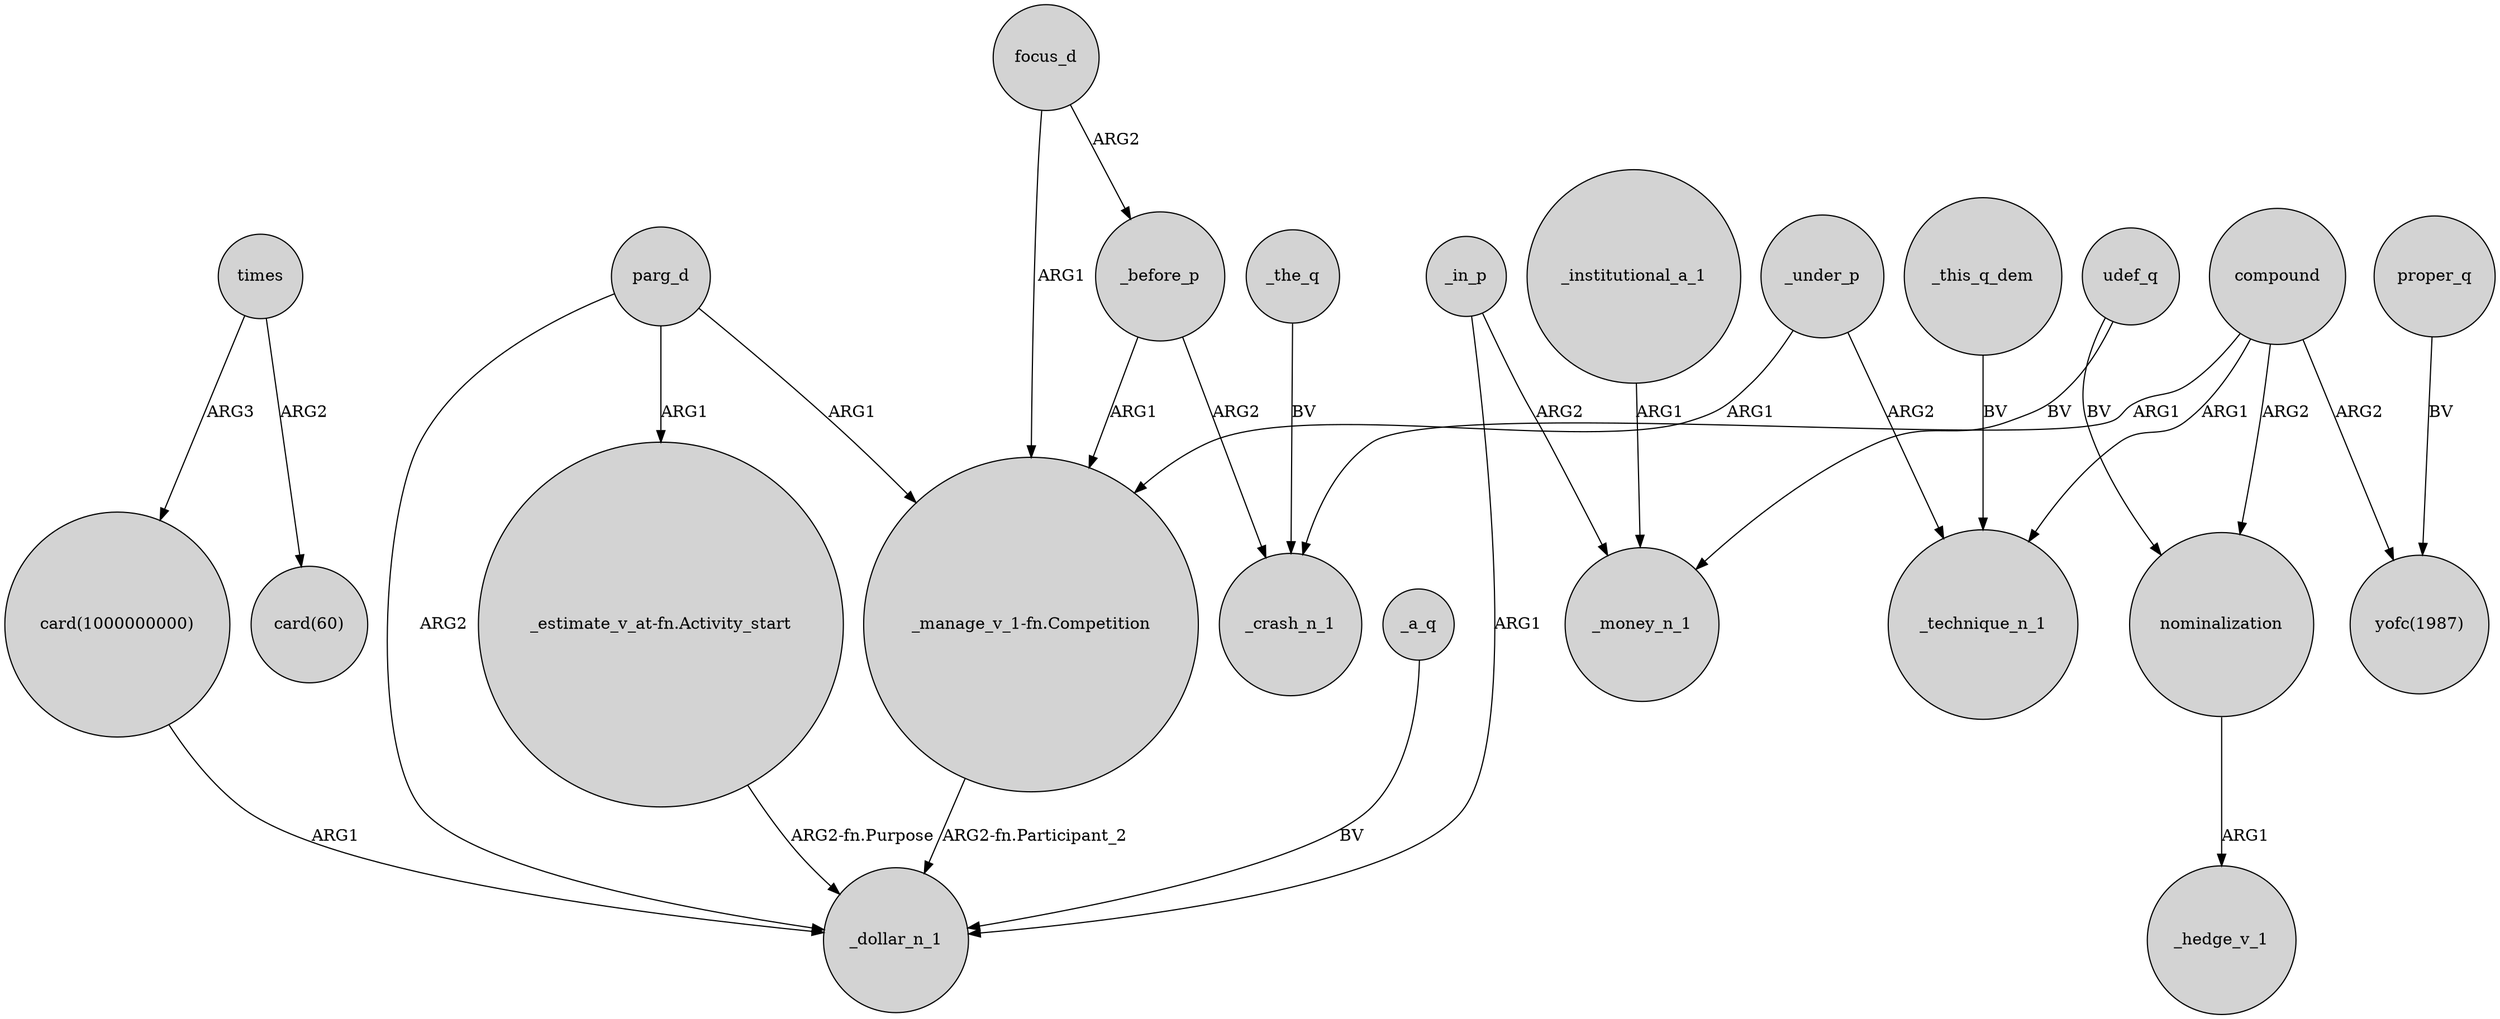 digraph {
	node [shape=circle style=filled]
	"card(1000000000)" -> _dollar_n_1 [label=ARG1]
	parg_d -> _dollar_n_1 [label=ARG2]
	_a_q -> _dollar_n_1 [label=BV]
	"_manage_v_1-fn.Competition" -> _dollar_n_1 [label="ARG2-fn.Participant_2"]
	focus_d -> _before_p [label=ARG2]
	udef_q -> nominalization [label=BV]
	_this_q_dem -> _technique_n_1 [label=BV]
	_before_p -> "_manage_v_1-fn.Competition" [label=ARG1]
	_in_p -> _money_n_1 [label=ARG2]
	times -> "card(1000000000)" [label=ARG3]
	_the_q -> _crash_n_1 [label=BV]
	compound -> _technique_n_1 [label=ARG1]
	compound -> nominalization [label=ARG2]
	"_estimate_v_at-fn.Activity_start" -> _dollar_n_1 [label="ARG2-fn.Purpose"]
	parg_d -> "_manage_v_1-fn.Competition" [label=ARG1]
	_under_p -> _technique_n_1 [label=ARG2]
	_in_p -> _dollar_n_1 [label=ARG1]
	_before_p -> _crash_n_1 [label=ARG2]
	udef_q -> _money_n_1 [label=BV]
	compound -> _crash_n_1 [label=ARG1]
	proper_q -> "yofc(1987)" [label=BV]
	nominalization -> _hedge_v_1 [label=ARG1]
	_under_p -> "_manage_v_1-fn.Competition" [label=ARG1]
	_institutional_a_1 -> _money_n_1 [label=ARG1]
	times -> "card(60)" [label=ARG2]
	focus_d -> "_manage_v_1-fn.Competition" [label=ARG1]
	parg_d -> "_estimate_v_at-fn.Activity_start" [label=ARG1]
	compound -> "yofc(1987)" [label=ARG2]
}

